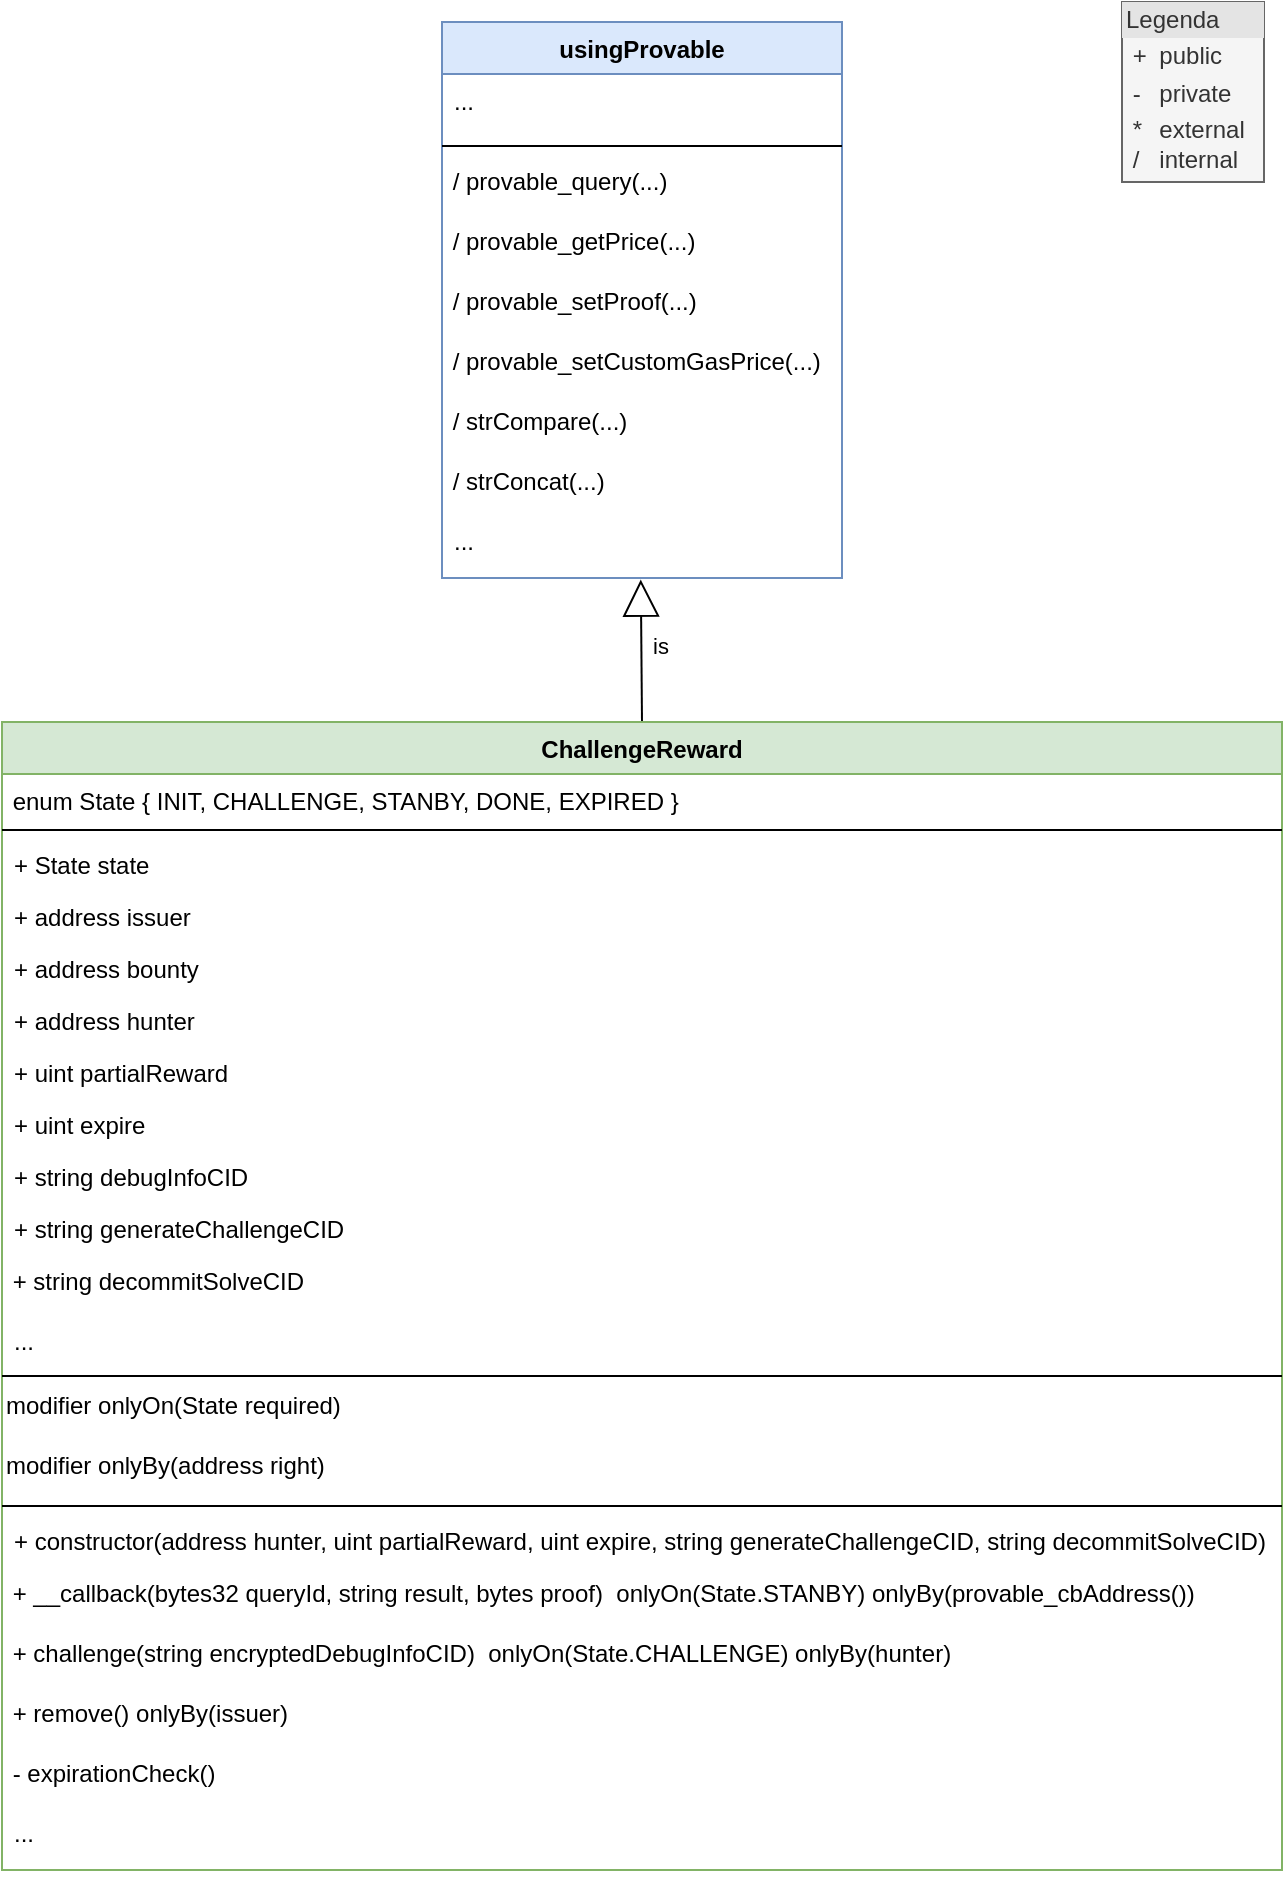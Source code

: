 <mxfile version="12.9.9" type="device"><diagram id="Zg9ZaViDISOJvVEV3d-t" name="Page-1"><mxGraphModel dx="1704" dy="988" grid="1" gridSize="10" guides="0" tooltips="1" connect="1" arrows="1" fold="1" page="1" pageScale="1" pageWidth="640" pageHeight="938" math="0" shadow="0"><root><mxCell id="0"/><mxCell id="1" parent="0"/><mxCell id="64RGjpk9r8AHsrQQU8km-49" value="is" style="endArrow=block;endSize=16;endFill=0;html=1;exitX=0.5;exitY=0;exitDx=0;exitDy=0;entryX=0.497;entryY=1.025;entryDx=0;entryDy=0;entryPerimeter=0;" parent="1" source="64RGjpk9r8AHsrQQU8km-13" edge="1" target="64RGjpk9r8AHsrQQU8km-60"><mxGeometry x="0.051" y="-9" width="160" relative="1" as="geometry"><mxPoint x="-60" y="720" as="sourcePoint"/><mxPoint x="320" y="300" as="targetPoint"/><mxPoint as="offset"/></mxGeometry></mxCell><mxCell id="64RGjpk9r8AHsrQQU8km-63" value="&lt;div style=&quot;box-sizing: border-box ; width: 100% ; background: #e4e4e4 ; padding: 2px&quot;&gt;Legenda&lt;/div&gt;&lt;table style=&quot;width: 100% ; font-size: 1em&quot; cellpadding=&quot;2&quot; cellspacing=&quot;0&quot;&gt;&lt;tbody&gt;&lt;tr&gt;&lt;td&gt;&amp;nbsp;+&lt;/td&gt;&lt;td&gt;public&lt;/td&gt;&lt;/tr&gt;&lt;tr&gt;&lt;td&gt;&amp;nbsp;-&lt;/td&gt;&lt;td&gt;private&lt;br&gt;&lt;/td&gt;&lt;/tr&gt;&lt;tr&gt;&lt;td&gt;&amp;nbsp;*&lt;br&gt;&amp;nbsp;/&lt;/td&gt;&lt;td&gt;external &lt;br&gt;internal&lt;br&gt;&lt;/td&gt;&lt;/tr&gt;&lt;/tbody&gt;&lt;/table&gt;" style="verticalAlign=top;align=left;overflow=fill;html=1;fillColor=#f5f5f5;strokeColor=#666666;fontColor=#333333;" parent="1" vertex="1"><mxGeometry x="560" width="71" height="90" as="geometry"/></mxCell><mxCell id="64RGjpk9r8AHsrQQU8km-18" value="usingProvable" style="swimlane;fontStyle=1;align=center;verticalAlign=top;childLayout=stackLayout;horizontal=1;startSize=26;horizontalStack=0;resizeParent=1;resizeParentMax=0;resizeLast=0;collapsible=1;marginBottom=0;fillColor=#dae8fc;strokeColor=#6c8ebf;" parent="1" vertex="1"><mxGeometry x="220" y="10" width="200" height="278" as="geometry"/></mxCell><mxCell id="64RGjpk9r8AHsrQQU8km-59" value="..." style="text;align=left;verticalAlign=top;spacingLeft=4;spacingRight=4;overflow=hidden;rotatable=0;points=[[0,0.5],[1,0.5]];portConstraint=eastwest;" parent="64RGjpk9r8AHsrQQU8km-18" vertex="1"><mxGeometry y="26" width="200" height="32" as="geometry"/></mxCell><mxCell id="64RGjpk9r8AHsrQQU8km-21" value="" style="line;strokeWidth=1;fillColor=none;align=left;verticalAlign=middle;spacingTop=-1;spacingLeft=3;spacingRight=3;rotatable=0;labelPosition=right;points=[];portConstraint=eastwest;" parent="64RGjpk9r8AHsrQQU8km-18" vertex="1"><mxGeometry y="58" width="200" height="8" as="geometry"/></mxCell><mxCell id="64RGjpk9r8AHsrQQU8km-55" value="&amp;nbsp;/&amp;nbsp;provable_query(...)" style="text;html=1;" parent="64RGjpk9r8AHsrQQU8km-18" vertex="1"><mxGeometry y="66" width="200" height="30" as="geometry"/></mxCell><mxCell id="64RGjpk9r8AHsrQQU8km-54" value="&amp;nbsp;/ provable_getPrice(...)&lt;br&gt;" style="text;html=1;" parent="64RGjpk9r8AHsrQQU8km-18" vertex="1"><mxGeometry y="96" width="200" height="30" as="geometry"/></mxCell><mxCell id="64RGjpk9r8AHsrQQU8km-53" value="&amp;nbsp;/ provable_setProof(...)" style="text;html=1;" parent="64RGjpk9r8AHsrQQU8km-18" vertex="1"><mxGeometry y="126" width="200" height="30" as="geometry"/></mxCell><mxCell id="64RGjpk9r8AHsrQQU8km-52" value="&amp;nbsp;/ provable_setCustomGasPrice(...)" style="text;html=1;" parent="64RGjpk9r8AHsrQQU8km-18" vertex="1"><mxGeometry y="156" width="200" height="30" as="geometry"/></mxCell><mxCell id="YHcB8l_uXbn_GwZTginq-4" value="&amp;nbsp;/ strCompare(...)" style="text;whiteSpace=wrap;html=1;" vertex="1" parent="64RGjpk9r8AHsrQQU8km-18"><mxGeometry y="186" width="200" height="30" as="geometry"/></mxCell><mxCell id="YHcB8l_uXbn_GwZTginq-6" value="&amp;nbsp;/ strConcat(...)" style="text;whiteSpace=wrap;html=1;" vertex="1" parent="64RGjpk9r8AHsrQQU8km-18"><mxGeometry y="216" width="200" height="30" as="geometry"/></mxCell><mxCell id="64RGjpk9r8AHsrQQU8km-60" value="..." style="text;strokeColor=none;fillColor=none;align=left;verticalAlign=top;spacingLeft=4;spacingRight=4;overflow=hidden;rotatable=0;points=[[0,0.5],[1,0.5]];portConstraint=eastwest;" parent="64RGjpk9r8AHsrQQU8km-18" vertex="1"><mxGeometry y="246" width="200" height="32" as="geometry"/></mxCell><mxCell id="64RGjpk9r8AHsrQQU8km-13" value="ChallengeReward" style="swimlane;fontStyle=1;align=center;verticalAlign=top;childLayout=stackLayout;horizontal=1;startSize=26;horizontalStack=0;resizeParent=1;resizeParentMax=0;resizeLast=0;collapsible=1;marginBottom=0;fillColor=#d5e8d4;strokeColor=#82b366;" parent="1" vertex="1"><mxGeometry y="360" width="640" height="574" as="geometry"/></mxCell><mxCell id="64RGjpk9r8AHsrQQU8km-42" value="&amp;nbsp;enum State { INIT, CHALLENGE, STANBY, DONE, EXPIRED }" style="text;html=1;" parent="64RGjpk9r8AHsrQQU8km-13" vertex="1"><mxGeometry y="26" width="640" height="24" as="geometry"/></mxCell><mxCell id="64RGjpk9r8AHsrQQU8km-43" value="" style="line;strokeWidth=1;fillColor=none;align=left;verticalAlign=middle;spacingTop=-1;spacingLeft=3;spacingRight=3;rotatable=0;labelPosition=right;points=[];portConstraint=eastwest;" parent="64RGjpk9r8AHsrQQU8km-13" vertex="1"><mxGeometry y="50" width="640" height="8" as="geometry"/></mxCell><mxCell id="64RGjpk9r8AHsrQQU8km-33" value="+ State state" style="text;strokeColor=none;fillColor=none;align=left;verticalAlign=top;spacingLeft=4;spacingRight=4;overflow=hidden;rotatable=0;points=[[0,0.5],[1,0.5]];portConstraint=eastwest;" parent="64RGjpk9r8AHsrQQU8km-13" vertex="1"><mxGeometry y="58" width="640" height="26" as="geometry"/></mxCell><mxCell id="64RGjpk9r8AHsrQQU8km-17" value="+ address issuer" style="text;strokeColor=none;fillColor=none;align=left;verticalAlign=top;spacingLeft=4;spacingRight=4;overflow=hidden;rotatable=0;points=[[0,0.5],[1,0.5]];portConstraint=eastwest;" parent="64RGjpk9r8AHsrQQU8km-13" vertex="1"><mxGeometry y="84" width="640" height="26" as="geometry"/></mxCell><mxCell id="YHcB8l_uXbn_GwZTginq-1" value="+ address bounty" style="text;strokeColor=none;fillColor=none;align=left;verticalAlign=top;spacingLeft=4;spacingRight=4;overflow=hidden;rotatable=0;points=[[0,0.5],[1,0.5]];portConstraint=eastwest;" vertex="1" parent="64RGjpk9r8AHsrQQU8km-13"><mxGeometry y="110" width="640" height="26" as="geometry"/></mxCell><mxCell id="64RGjpk9r8AHsrQQU8km-34" value="+ address hunter" style="text;strokeColor=none;fillColor=none;align=left;verticalAlign=top;spacingLeft=4;spacingRight=4;overflow=hidden;rotatable=0;points=[[0,0.5],[1,0.5]];portConstraint=eastwest;" parent="64RGjpk9r8AHsrQQU8km-13" vertex="1"><mxGeometry y="136" width="640" height="26" as="geometry"/></mxCell><mxCell id="64RGjpk9r8AHsrQQU8km-35" value="+ uint partialReward" style="text;strokeColor=none;fillColor=none;align=left;verticalAlign=top;spacingLeft=4;spacingRight=4;overflow=hidden;rotatable=0;points=[[0,0.5],[1,0.5]];portConstraint=eastwest;" parent="64RGjpk9r8AHsrQQU8km-13" vertex="1"><mxGeometry y="162" width="640" height="26" as="geometry"/></mxCell><mxCell id="64RGjpk9r8AHsrQQU8km-36" value="+ uint expire" style="text;strokeColor=none;fillColor=none;align=left;verticalAlign=top;spacingLeft=4;spacingRight=4;overflow=hidden;rotatable=0;points=[[0,0.5],[1,0.5]];portConstraint=eastwest;" parent="64RGjpk9r8AHsrQQU8km-13" vertex="1"><mxGeometry y="188" width="640" height="26" as="geometry"/></mxCell><mxCell id="64RGjpk9r8AHsrQQU8km-39" value="+ string debugInfoCID" style="text;strokeColor=none;fillColor=none;align=left;verticalAlign=top;spacingLeft=4;spacingRight=4;overflow=hidden;rotatable=0;points=[[0,0.5],[1,0.5]];portConstraint=eastwest;" parent="64RGjpk9r8AHsrQQU8km-13" vertex="1"><mxGeometry y="214" width="640" height="26" as="geometry"/></mxCell><mxCell id="64RGjpk9r8AHsrQQU8km-38" value="+ string generateChallengeCID" style="text;strokeColor=none;fillColor=none;align=left;verticalAlign=top;spacingLeft=4;spacingRight=4;overflow=hidden;rotatable=0;points=[[0,0.5],[1,0.5]];portConstraint=eastwest;" parent="64RGjpk9r8AHsrQQU8km-13" vertex="1"><mxGeometry y="240" width="640" height="26" as="geometry"/></mxCell><mxCell id="YHcB8l_uXbn_GwZTginq-2" value="&amp;nbsp;+ string decommitSolveCID" style="text;html=1;" vertex="1" parent="64RGjpk9r8AHsrQQU8km-13"><mxGeometry y="266" width="640" height="30" as="geometry"/></mxCell><mxCell id="64RGjpk9r8AHsrQQU8km-37" value="..." style="text;strokeColor=none;fillColor=none;align=left;verticalAlign=top;spacingLeft=4;spacingRight=4;overflow=hidden;rotatable=0;points=[[0,0.5],[1,0.5]];portConstraint=eastwest;" parent="64RGjpk9r8AHsrQQU8km-13" vertex="1"><mxGeometry y="296" width="640" height="30" as="geometry"/></mxCell><mxCell id="64RGjpk9r8AHsrQQU8km-24" value="" style="line;strokeWidth=1;fillColor=none;align=left;verticalAlign=middle;spacingTop=-1;spacingLeft=3;spacingRight=3;rotatable=0;labelPosition=right;points=[];portConstraint=eastwest;" parent="64RGjpk9r8AHsrQQU8km-13" vertex="1"><mxGeometry y="326" width="640" height="2" as="geometry"/></mxCell><mxCell id="64RGjpk9r8AHsrQQU8km-27" value="modifier onlyOn(State required)" style="text;html=1;" parent="64RGjpk9r8AHsrQQU8km-13" vertex="1"><mxGeometry y="328" width="640" height="30" as="geometry"/></mxCell><mxCell id="64RGjpk9r8AHsrQQU8km-28" value="modifier onlyBy(address right)" style="text;html=1;" parent="64RGjpk9r8AHsrQQU8km-13" vertex="1"><mxGeometry y="358" width="640" height="30" as="geometry"/></mxCell><mxCell id="64RGjpk9r8AHsrQQU8km-15" value="" style="line;strokeWidth=1;fillColor=none;align=left;verticalAlign=middle;spacingTop=-1;spacingLeft=3;spacingRight=3;rotatable=0;labelPosition=right;points=[];portConstraint=eastwest;" parent="64RGjpk9r8AHsrQQU8km-13" vertex="1"><mxGeometry y="388" width="640" height="8" as="geometry"/></mxCell><mxCell id="64RGjpk9r8AHsrQQU8km-16" value="+ constructor(address hunter, uint partialReward, uint expire, string generateChallengeCID, string decommitSolveCID)" style="text;strokeColor=none;fillColor=none;align=left;verticalAlign=top;spacingLeft=4;spacingRight=4;overflow=hidden;rotatable=0;points=[[0,0.5],[1,0.5]];portConstraint=eastwest;" parent="64RGjpk9r8AHsrQQU8km-13" vertex="1"><mxGeometry y="396" width="640" height="26" as="geometry"/></mxCell><mxCell id="64RGjpk9r8AHsrQQU8km-45" value="&amp;nbsp;+ __callback(bytes32 queryId, string result, bytes proof)&amp;nbsp;&amp;nbsp;onlyOn(State.STANBY) onlyBy(provable_cbAddress())" style="text;html=1;" parent="64RGjpk9r8AHsrQQU8km-13" vertex="1"><mxGeometry y="422" width="640" height="30" as="geometry"/></mxCell><mxCell id="64RGjpk9r8AHsrQQU8km-46" value="&amp;nbsp;+ challenge(string encryptedDebugInfoCID)&amp;nbsp; onlyOn(State.CHALLENGE) onlyBy(hunter)" style="text;html=1;" parent="64RGjpk9r8AHsrQQU8km-13" vertex="1"><mxGeometry y="452" width="640" height="30" as="geometry"/></mxCell><mxCell id="64RGjpk9r8AHsrQQU8km-47" value="&amp;nbsp;+ remove() onlyBy(issuer)" style="text;html=1;" parent="64RGjpk9r8AHsrQQU8km-13" vertex="1"><mxGeometry y="482" width="640" height="30" as="geometry"/></mxCell><mxCell id="YHcB8l_uXbn_GwZTginq-3" value="&amp;nbsp;- expirationCheck()&lt;br&gt;" style="text;whiteSpace=wrap;html=1;" vertex="1" parent="64RGjpk9r8AHsrQQU8km-13"><mxGeometry y="512" width="640" height="30" as="geometry"/></mxCell><mxCell id="64RGjpk9r8AHsrQQU8km-48" value="..." style="text;strokeColor=none;fillColor=none;align=left;verticalAlign=top;spacingLeft=4;spacingRight=4;overflow=hidden;rotatable=0;points=[[0,0.5],[1,0.5]];portConstraint=eastwest;" parent="64RGjpk9r8AHsrQQU8km-13" vertex="1"><mxGeometry y="542" width="640" height="32" as="geometry"/></mxCell></root></mxGraphModel></diagram></mxfile>